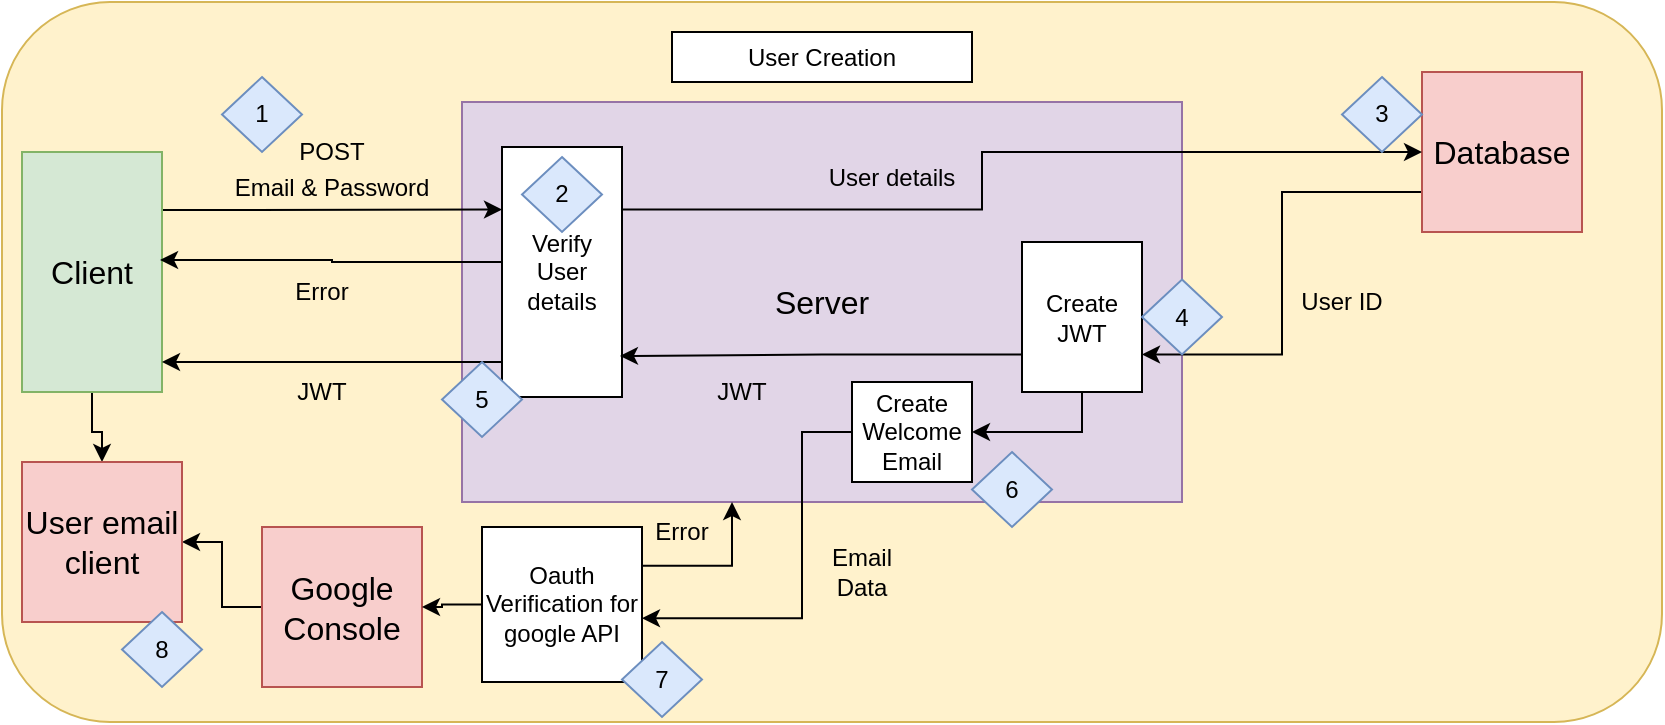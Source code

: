<mxfile version="24.6.4" type="github">
  <diagram name="Page-1" id="2YBvvXClWsGukQMizWep">
    <mxGraphModel dx="1434" dy="780" grid="1" gridSize="10" guides="1" tooltips="1" connect="1" arrows="1" fold="1" page="1" pageScale="1" pageWidth="850" pageHeight="1100" math="0" shadow="0">
      <root>
        <mxCell id="0" />
        <mxCell id="1" parent="0" />
        <mxCell id="HgkohzaY-IMT7vrD_noD-5" value="" style="rounded=1;whiteSpace=wrap;html=1;fillColor=#fff2cc;strokeColor=#d6b656;" vertex="1" parent="1">
          <mxGeometry x="10" y="240" width="830" height="360" as="geometry" />
        </mxCell>
        <mxCell id="HgkohzaY-IMT7vrD_noD-7" value="&lt;span style=&quot;font-size: 16px;&quot;&gt;Server&lt;/span&gt;" style="rounded=0;whiteSpace=wrap;html=1;fillColor=#e1d5e7;strokeColor=#9673a6;" vertex="1" parent="1">
          <mxGeometry x="240" y="290" width="360" height="200" as="geometry" />
        </mxCell>
        <mxCell id="HgkohzaY-IMT7vrD_noD-22" style="edgeStyle=orthogonalEdgeStyle;rounded=0;orthogonalLoop=1;jettySize=auto;html=1;entryX=0;entryY=0.25;entryDx=0;entryDy=0;" edge="1" parent="1" source="HgkohzaY-IMT7vrD_noD-4" target="HgkohzaY-IMT7vrD_noD-9">
          <mxGeometry relative="1" as="geometry">
            <Array as="points">
              <mxPoint x="130" y="344" />
              <mxPoint x="130" y="344" />
            </Array>
          </mxGeometry>
        </mxCell>
        <mxCell id="HgkohzaY-IMT7vrD_noD-32" style="edgeStyle=orthogonalEdgeStyle;rounded=0;orthogonalLoop=1;jettySize=auto;html=1;" edge="1" parent="1" source="HgkohzaY-IMT7vrD_noD-4" target="HgkohzaY-IMT7vrD_noD-31">
          <mxGeometry relative="1" as="geometry" />
        </mxCell>
        <mxCell id="HgkohzaY-IMT7vrD_noD-4" value="&lt;span style=&quot;font-size: 16px;&quot;&gt;Client&lt;/span&gt;" style="rounded=0;whiteSpace=wrap;html=1;fillColor=#d5e8d4;strokeColor=#82b366;" vertex="1" parent="1">
          <mxGeometry x="20" y="315" width="70" height="120" as="geometry" />
        </mxCell>
        <mxCell id="HgkohzaY-IMT7vrD_noD-6" value="User Creation" style="rounded=0;whiteSpace=wrap;html=1;" vertex="1" parent="1">
          <mxGeometry x="345" y="255" width="150" height="25" as="geometry" />
        </mxCell>
        <mxCell id="HgkohzaY-IMT7vrD_noD-33" style="edgeStyle=orthogonalEdgeStyle;rounded=0;orthogonalLoop=1;jettySize=auto;html=1;exitX=0;exitY=0.75;exitDx=0;exitDy=0;entryX=1;entryY=0.75;entryDx=0;entryDy=0;" edge="1" parent="1" source="HgkohzaY-IMT7vrD_noD-8" target="HgkohzaY-IMT7vrD_noD-10">
          <mxGeometry relative="1" as="geometry" />
        </mxCell>
        <mxCell id="HgkohzaY-IMT7vrD_noD-8" value="&lt;span style=&quot;font-size: 16px;&quot;&gt;Database&lt;/span&gt;" style="rounded=0;whiteSpace=wrap;html=1;fillColor=#f8cecc;strokeColor=#b85450;" vertex="1" parent="1">
          <mxGeometry x="720" y="275" width="80" height="80" as="geometry" />
        </mxCell>
        <mxCell id="HgkohzaY-IMT7vrD_noD-26" style="edgeStyle=orthogonalEdgeStyle;rounded=0;orthogonalLoop=1;jettySize=auto;html=1;exitX=1;exitY=0.25;exitDx=0;exitDy=0;entryX=0;entryY=0.5;entryDx=0;entryDy=0;" edge="1" parent="1" source="HgkohzaY-IMT7vrD_noD-9" target="HgkohzaY-IMT7vrD_noD-8">
          <mxGeometry relative="1" as="geometry">
            <Array as="points">
              <mxPoint x="500" y="344" />
              <mxPoint x="500" y="315" />
            </Array>
          </mxGeometry>
        </mxCell>
        <mxCell id="HgkohzaY-IMT7vrD_noD-37" style="edgeStyle=orthogonalEdgeStyle;rounded=0;orthogonalLoop=1;jettySize=auto;html=1;exitX=0;exitY=0.75;exitDx=0;exitDy=0;" edge="1" parent="1" source="HgkohzaY-IMT7vrD_noD-9">
          <mxGeometry relative="1" as="geometry">
            <mxPoint x="90" y="420" as="targetPoint" />
            <Array as="points">
              <mxPoint x="260" y="420" />
              <mxPoint x="90" y="420" />
            </Array>
          </mxGeometry>
        </mxCell>
        <mxCell id="HgkohzaY-IMT7vrD_noD-9" value="Verify User details" style="rounded=0;whiteSpace=wrap;html=1;" vertex="1" parent="1">
          <mxGeometry x="260" y="312.5" width="60" height="125" as="geometry" />
        </mxCell>
        <mxCell id="HgkohzaY-IMT7vrD_noD-40" style="edgeStyle=orthogonalEdgeStyle;rounded=0;orthogonalLoop=1;jettySize=auto;html=1;exitX=0.5;exitY=1;exitDx=0;exitDy=0;" edge="1" parent="1" source="HgkohzaY-IMT7vrD_noD-10" target="HgkohzaY-IMT7vrD_noD-39">
          <mxGeometry relative="1" as="geometry" />
        </mxCell>
        <mxCell id="HgkohzaY-IMT7vrD_noD-10" value="Create JWT" style="rounded=0;whiteSpace=wrap;html=1;" vertex="1" parent="1">
          <mxGeometry x="520" y="360" width="60" height="75" as="geometry" />
        </mxCell>
        <mxCell id="HgkohzaY-IMT7vrD_noD-11" value="POST" style="text;html=1;align=center;verticalAlign=middle;whiteSpace=wrap;rounded=0;" vertex="1" parent="1">
          <mxGeometry x="145" y="300" width="60" height="30" as="geometry" />
        </mxCell>
        <mxCell id="HgkohzaY-IMT7vrD_noD-12" value="Email &amp;amp; Password" style="text;html=1;align=center;verticalAlign=middle;whiteSpace=wrap;rounded=0;" vertex="1" parent="1">
          <mxGeometry x="120" y="317.5" width="110" height="30" as="geometry" />
        </mxCell>
        <mxCell id="HgkohzaY-IMT7vrD_noD-19" value="JWT" style="text;html=1;align=center;verticalAlign=middle;whiteSpace=wrap;rounded=0;" vertex="1" parent="1">
          <mxGeometry x="140" y="420" width="60" height="30" as="geometry" />
        </mxCell>
        <mxCell id="HgkohzaY-IMT7vrD_noD-23" value="1" style="rhombus;whiteSpace=wrap;html=1;fillColor=#dae8fc;strokeColor=#6c8ebf;" vertex="1" parent="1">
          <mxGeometry x="120" y="277.5" width="40" height="37.5" as="geometry" />
        </mxCell>
        <mxCell id="HgkohzaY-IMT7vrD_noD-25" value="2" style="rhombus;whiteSpace=wrap;html=1;fillColor=#dae8fc;strokeColor=#6c8ebf;" vertex="1" parent="1">
          <mxGeometry x="270" y="317.5" width="40" height="37.5" as="geometry" />
        </mxCell>
        <mxCell id="HgkohzaY-IMT7vrD_noD-27" value="User details" style="text;html=1;align=center;verticalAlign=middle;whiteSpace=wrap;rounded=0;" vertex="1" parent="1">
          <mxGeometry x="400" y="312.5" width="110" height="30" as="geometry" />
        </mxCell>
        <mxCell id="HgkohzaY-IMT7vrD_noD-45" style="edgeStyle=orthogonalEdgeStyle;rounded=0;orthogonalLoop=1;jettySize=auto;html=1;" edge="1" parent="1" source="HgkohzaY-IMT7vrD_noD-30" target="HgkohzaY-IMT7vrD_noD-31">
          <mxGeometry relative="1" as="geometry" />
        </mxCell>
        <mxCell id="HgkohzaY-IMT7vrD_noD-30" value="&lt;span style=&quot;font-size: 16px;&quot;&gt;Google Console&lt;/span&gt;" style="rounded=0;whiteSpace=wrap;html=1;fillColor=#f8cecc;strokeColor=#b85450;" vertex="1" parent="1">
          <mxGeometry x="140" y="502.5" width="80" height="80" as="geometry" />
        </mxCell>
        <mxCell id="HgkohzaY-IMT7vrD_noD-31" value="&lt;span style=&quot;font-size: 16px;&quot;&gt;User email client&lt;/span&gt;" style="rounded=0;whiteSpace=wrap;html=1;fillColor=#f8cecc;strokeColor=#b85450;" vertex="1" parent="1">
          <mxGeometry x="20" y="470" width="80" height="80" as="geometry" />
        </mxCell>
        <mxCell id="HgkohzaY-IMT7vrD_noD-34" style="edgeStyle=orthogonalEdgeStyle;rounded=0;orthogonalLoop=1;jettySize=auto;html=1;exitX=0;exitY=0.5;exitDx=0;exitDy=0;entryX=0.986;entryY=0.45;entryDx=0;entryDy=0;entryPerimeter=0;" edge="1" parent="1" source="HgkohzaY-IMT7vrD_noD-9" target="HgkohzaY-IMT7vrD_noD-4">
          <mxGeometry relative="1" as="geometry">
            <Array as="points">
              <mxPoint x="260" y="370" />
              <mxPoint x="175" y="370" />
              <mxPoint x="175" y="369" />
            </Array>
          </mxGeometry>
        </mxCell>
        <mxCell id="HgkohzaY-IMT7vrD_noD-35" value="Error" style="text;html=1;align=center;verticalAlign=middle;whiteSpace=wrap;rounded=0;" vertex="1" parent="1">
          <mxGeometry x="140" y="370" width="60" height="30" as="geometry" />
        </mxCell>
        <mxCell id="HgkohzaY-IMT7vrD_noD-36" style="edgeStyle=orthogonalEdgeStyle;rounded=0;orthogonalLoop=1;jettySize=auto;html=1;exitX=0;exitY=0.75;exitDx=0;exitDy=0;entryX=0.983;entryY=0.836;entryDx=0;entryDy=0;entryPerimeter=0;" edge="1" parent="1" source="HgkohzaY-IMT7vrD_noD-10" target="HgkohzaY-IMT7vrD_noD-9">
          <mxGeometry relative="1" as="geometry" />
        </mxCell>
        <mxCell id="HgkohzaY-IMT7vrD_noD-39" value="Create Welcome Email" style="rounded=0;whiteSpace=wrap;html=1;" vertex="1" parent="1">
          <mxGeometry x="435" y="430" width="60" height="50" as="geometry" />
        </mxCell>
        <mxCell id="HgkohzaY-IMT7vrD_noD-44" style="edgeStyle=orthogonalEdgeStyle;rounded=0;orthogonalLoop=1;jettySize=auto;html=1;entryX=1;entryY=0.5;entryDx=0;entryDy=0;" edge="1" parent="1" source="HgkohzaY-IMT7vrD_noD-42" target="HgkohzaY-IMT7vrD_noD-30">
          <mxGeometry relative="1" as="geometry" />
        </mxCell>
        <mxCell id="HgkohzaY-IMT7vrD_noD-42" value="Oauth Verification for google API" style="rounded=0;whiteSpace=wrap;html=1;" vertex="1" parent="1">
          <mxGeometry x="250" y="502.5" width="80" height="77.5" as="geometry" />
        </mxCell>
        <mxCell id="HgkohzaY-IMT7vrD_noD-43" style="edgeStyle=orthogonalEdgeStyle;rounded=0;orthogonalLoop=1;jettySize=auto;html=1;entryX=1;entryY=0.588;entryDx=0;entryDy=0;entryPerimeter=0;" edge="1" parent="1" source="HgkohzaY-IMT7vrD_noD-39" target="HgkohzaY-IMT7vrD_noD-42">
          <mxGeometry relative="1" as="geometry">
            <Array as="points">
              <mxPoint x="410" y="455" />
              <mxPoint x="410" y="548" />
            </Array>
          </mxGeometry>
        </mxCell>
        <mxCell id="HgkohzaY-IMT7vrD_noD-46" value="JWT" style="text;html=1;align=center;verticalAlign=middle;whiteSpace=wrap;rounded=0;" vertex="1" parent="1">
          <mxGeometry x="350" y="420" width="60" height="30" as="geometry" />
        </mxCell>
        <mxCell id="HgkohzaY-IMT7vrD_noD-48" style="edgeStyle=orthogonalEdgeStyle;rounded=0;orthogonalLoop=1;jettySize=auto;html=1;exitX=1;exitY=0.25;exitDx=0;exitDy=0;entryX=0.375;entryY=1;entryDx=0;entryDy=0;entryPerimeter=0;" edge="1" parent="1" source="HgkohzaY-IMT7vrD_noD-42" target="HgkohzaY-IMT7vrD_noD-7">
          <mxGeometry relative="1" as="geometry" />
        </mxCell>
        <mxCell id="HgkohzaY-IMT7vrD_noD-49" value="Error" style="text;html=1;align=center;verticalAlign=middle;whiteSpace=wrap;rounded=0;" vertex="1" parent="1">
          <mxGeometry x="320" y="490" width="60" height="30" as="geometry" />
        </mxCell>
        <mxCell id="HgkohzaY-IMT7vrD_noD-50" value="Email Data" style="text;html=1;align=center;verticalAlign=middle;whiteSpace=wrap;rounded=0;" vertex="1" parent="1">
          <mxGeometry x="410" y="510" width="60" height="30" as="geometry" />
        </mxCell>
        <mxCell id="HgkohzaY-IMT7vrD_noD-51" value="User ID" style="text;html=1;align=center;verticalAlign=middle;whiteSpace=wrap;rounded=0;" vertex="1" parent="1">
          <mxGeometry x="650" y="375" width="60" height="30" as="geometry" />
        </mxCell>
        <mxCell id="HgkohzaY-IMT7vrD_noD-52" value="3" style="rhombus;whiteSpace=wrap;html=1;fillColor=#dae8fc;strokeColor=#6c8ebf;" vertex="1" parent="1">
          <mxGeometry x="680" y="277.5" width="40" height="37.5" as="geometry" />
        </mxCell>
        <mxCell id="HgkohzaY-IMT7vrD_noD-53" value="4" style="rhombus;whiteSpace=wrap;html=1;fillColor=#dae8fc;strokeColor=#6c8ebf;" vertex="1" parent="1">
          <mxGeometry x="580" y="378.75" width="40" height="37.5" as="geometry" />
        </mxCell>
        <mxCell id="HgkohzaY-IMT7vrD_noD-54" value="6" style="rhombus;whiteSpace=wrap;html=1;fillColor=#dae8fc;strokeColor=#6c8ebf;" vertex="1" parent="1">
          <mxGeometry x="495" y="465" width="40" height="37.5" as="geometry" />
        </mxCell>
        <mxCell id="HgkohzaY-IMT7vrD_noD-55" value="5" style="rhombus;whiteSpace=wrap;html=1;fillColor=#dae8fc;strokeColor=#6c8ebf;" vertex="1" parent="1">
          <mxGeometry x="230" y="420" width="40" height="37.5" as="geometry" />
        </mxCell>
        <mxCell id="HgkohzaY-IMT7vrD_noD-56" value="7" style="rhombus;whiteSpace=wrap;html=1;fillColor=#dae8fc;strokeColor=#6c8ebf;" vertex="1" parent="1">
          <mxGeometry x="320" y="560" width="40" height="37.5" as="geometry" />
        </mxCell>
        <mxCell id="HgkohzaY-IMT7vrD_noD-57" value="8" style="rhombus;whiteSpace=wrap;html=1;fillColor=#dae8fc;strokeColor=#6c8ebf;" vertex="1" parent="1">
          <mxGeometry x="70" y="545" width="40" height="37.5" as="geometry" />
        </mxCell>
      </root>
    </mxGraphModel>
  </diagram>
</mxfile>
